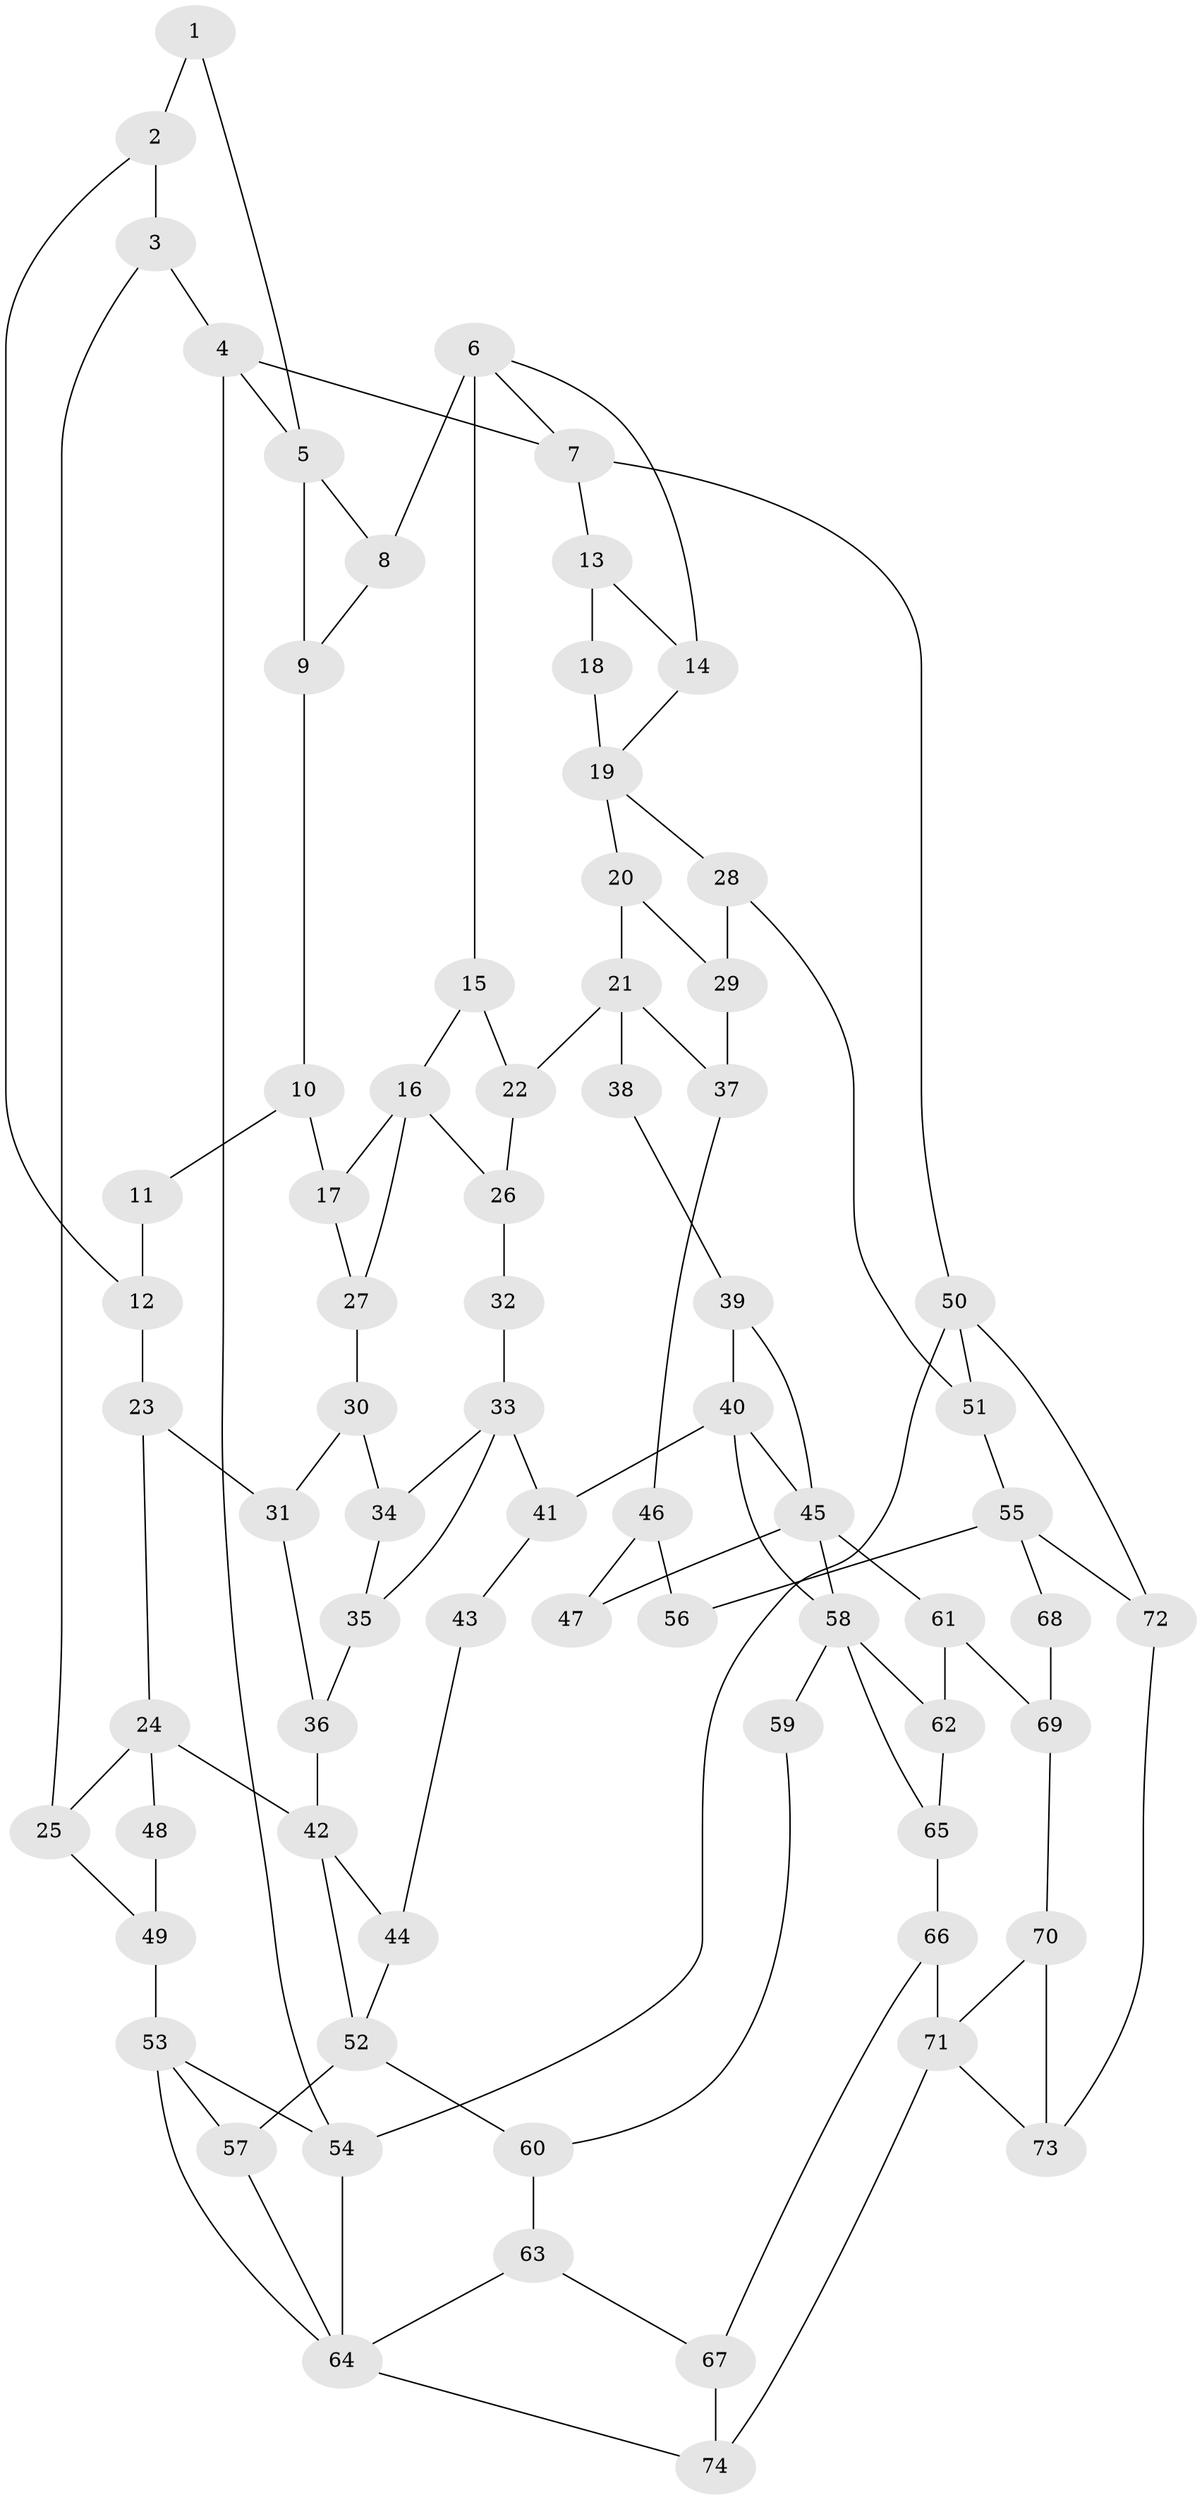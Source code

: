 // original degree distribution, {3: 0.04054054054054054, 4: 0.20270270270270271, 6: 0.24324324324324326, 5: 0.5135135135135135}
// Generated by graph-tools (version 1.1) at 2025/54/03/04/25 22:54:08]
// undirected, 74 vertices, 117 edges
graph export_dot {
  node [color=gray90,style=filled];
  1;
  2;
  3;
  4;
  5;
  6;
  7;
  8;
  9;
  10;
  11;
  12;
  13;
  14;
  15;
  16;
  17;
  18;
  19;
  20;
  21;
  22;
  23;
  24;
  25;
  26;
  27;
  28;
  29;
  30;
  31;
  32;
  33;
  34;
  35;
  36;
  37;
  38;
  39;
  40;
  41;
  42;
  43;
  44;
  45;
  46;
  47;
  48;
  49;
  50;
  51;
  52;
  53;
  54;
  55;
  56;
  57;
  58;
  59;
  60;
  61;
  62;
  63;
  64;
  65;
  66;
  67;
  68;
  69;
  70;
  71;
  72;
  73;
  74;
  1 -- 2 [weight=2.0];
  1 -- 5 [weight=2.0];
  2 -- 3 [weight=1.0];
  2 -- 12 [weight=2.0];
  3 -- 4 [weight=1.0];
  3 -- 25 [weight=1.0];
  4 -- 5 [weight=1.0];
  4 -- 7 [weight=1.0];
  4 -- 54 [weight=1.0];
  5 -- 8 [weight=1.0];
  5 -- 9 [weight=1.0];
  6 -- 7 [weight=1.0];
  6 -- 8 [weight=1.0];
  6 -- 14 [weight=1.0];
  6 -- 15 [weight=2.0];
  7 -- 13 [weight=1.0];
  7 -- 50 [weight=1.0];
  8 -- 9 [weight=1.0];
  9 -- 10 [weight=1.0];
  10 -- 11 [weight=1.0];
  10 -- 17 [weight=1.0];
  11 -- 12 [weight=2.0];
  12 -- 23 [weight=2.0];
  13 -- 14 [weight=1.0];
  13 -- 18 [weight=1.0];
  14 -- 19 [weight=1.0];
  15 -- 16 [weight=2.0];
  15 -- 22 [weight=1.0];
  16 -- 17 [weight=1.0];
  16 -- 26 [weight=2.0];
  16 -- 27 [weight=1.0];
  17 -- 27 [weight=1.0];
  18 -- 19 [weight=3.0];
  19 -- 20 [weight=1.0];
  19 -- 28 [weight=1.0];
  20 -- 21 [weight=1.0];
  20 -- 29 [weight=1.0];
  21 -- 22 [weight=2.0];
  21 -- 37 [weight=1.0];
  21 -- 38 [weight=2.0];
  22 -- 26 [weight=2.0];
  23 -- 24 [weight=2.0];
  23 -- 31 [weight=2.0];
  24 -- 25 [weight=1.0];
  24 -- 42 [weight=2.0];
  24 -- 48 [weight=1.0];
  25 -- 49 [weight=1.0];
  26 -- 32 [weight=2.0];
  27 -- 30 [weight=1.0];
  28 -- 29 [weight=1.0];
  28 -- 51 [weight=1.0];
  29 -- 37 [weight=1.0];
  30 -- 31 [weight=1.0];
  30 -- 34 [weight=1.0];
  31 -- 36 [weight=1.0];
  32 -- 33 [weight=2.0];
  33 -- 34 [weight=1.0];
  33 -- 35 [weight=1.0];
  33 -- 41 [weight=2.0];
  34 -- 35 [weight=1.0];
  35 -- 36 [weight=1.0];
  36 -- 42 [weight=1.0];
  37 -- 46 [weight=1.0];
  38 -- 39 [weight=1.0];
  39 -- 40 [weight=1.0];
  39 -- 45 [weight=1.0];
  40 -- 41 [weight=2.0];
  40 -- 45 [weight=1.0];
  40 -- 58 [weight=1.0];
  41 -- 43 [weight=2.0];
  42 -- 44 [weight=1.0];
  42 -- 52 [weight=1.0];
  43 -- 44 [weight=1.0];
  44 -- 52 [weight=1.0];
  45 -- 47 [weight=2.0];
  45 -- 58 [weight=1.0];
  45 -- 61 [weight=1.0];
  46 -- 47 [weight=1.0];
  46 -- 56 [weight=1.0];
  48 -- 49 [weight=2.0];
  49 -- 53 [weight=2.0];
  50 -- 51 [weight=1.0];
  50 -- 54 [weight=1.0];
  50 -- 72 [weight=1.0];
  51 -- 55 [weight=1.0];
  52 -- 57 [weight=1.0];
  52 -- 60 [weight=1.0];
  53 -- 54 [weight=1.0];
  53 -- 57 [weight=2.0];
  53 -- 64 [weight=1.0];
  54 -- 64 [weight=1.0];
  55 -- 56 [weight=2.0];
  55 -- 68 [weight=2.0];
  55 -- 72 [weight=1.0];
  57 -- 64 [weight=1.0];
  58 -- 59 [weight=2.0];
  58 -- 62 [weight=1.0];
  58 -- 65 [weight=1.0];
  59 -- 60 [weight=1.0];
  60 -- 63 [weight=1.0];
  61 -- 62 [weight=1.0];
  61 -- 69 [weight=1.0];
  62 -- 65 [weight=1.0];
  63 -- 64 [weight=1.0];
  63 -- 67 [weight=1.0];
  64 -- 74 [weight=1.0];
  65 -- 66 [weight=2.0];
  66 -- 67 [weight=1.0];
  66 -- 71 [weight=3.0];
  67 -- 74 [weight=1.0];
  68 -- 69 [weight=1.0];
  69 -- 70 [weight=1.0];
  70 -- 71 [weight=1.0];
  70 -- 73 [weight=1.0];
  71 -- 73 [weight=1.0];
  71 -- 74 [weight=1.0];
  72 -- 73 [weight=1.0];
}
